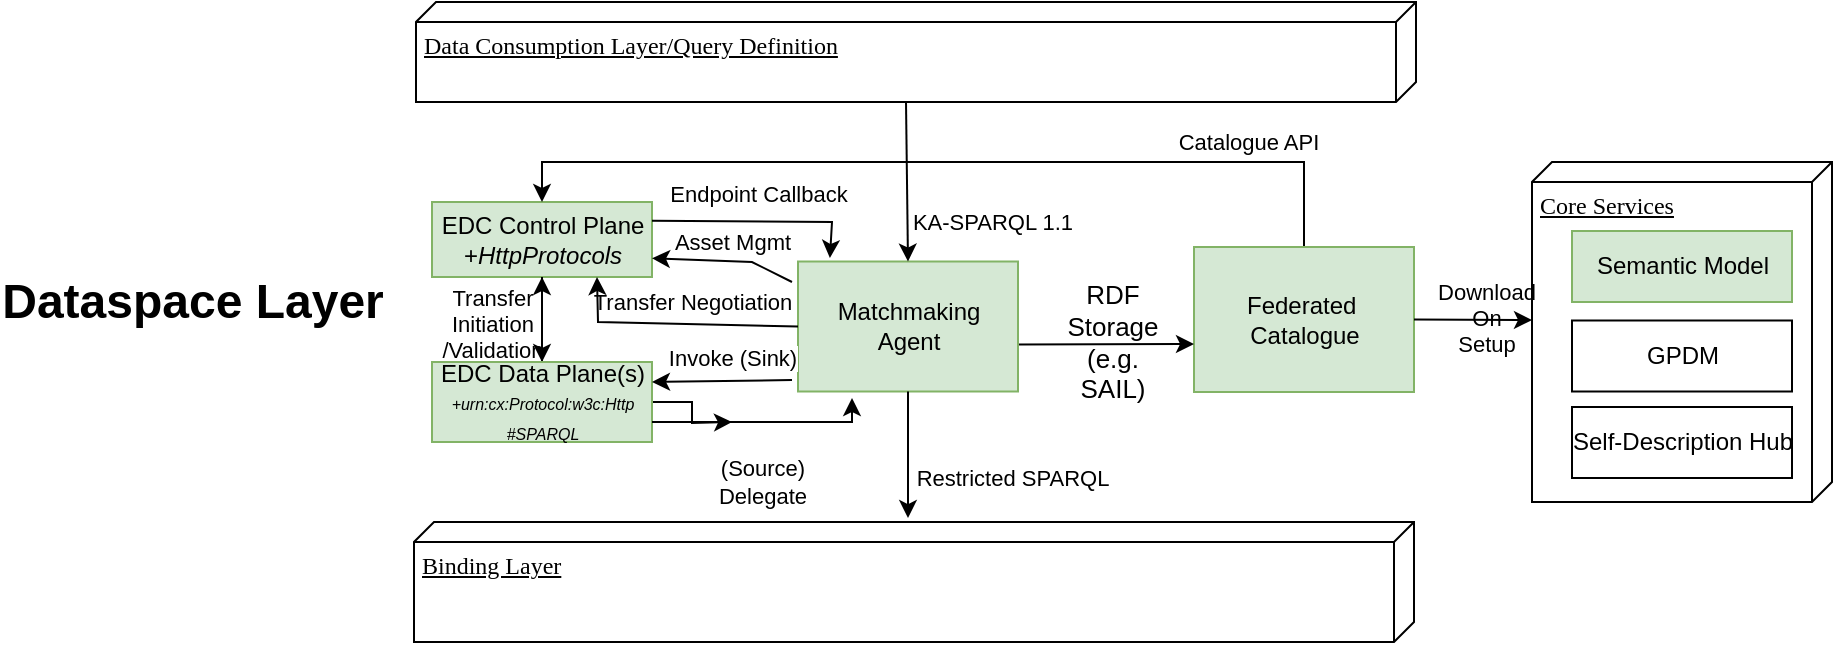 <mxfile version="21.2.1" type="device">
  <diagram name="Seite-1" id="VluZQVBxsGteGHAzVc5c">
    <mxGraphModel dx="1434" dy="923" grid="1" gridSize="10" guides="1" tooltips="1" connect="1" arrows="1" fold="1" page="1" pageScale="1" pageWidth="827" pageHeight="1169" math="0" shadow="0">
      <root>
        <mxCell id="0" />
        <mxCell id="1" parent="0" />
        <mxCell id="tID9EdrAEPy_fOf3kUss-1" value="Binding Layer" style="verticalAlign=top;align=left;spacingTop=8;spacingLeft=2;spacingRight=12;shape=cube;size=10;direction=south;fontStyle=4;html=1;rounded=0;shadow=0;comic=0;labelBackgroundColor=none;strokeWidth=1;fontFamily=Verdana;fontSize=12" vertex="1" parent="1">
          <mxGeometry x="221" y="290" width="500" height="60" as="geometry" />
        </mxCell>
        <mxCell id="tID9EdrAEPy_fOf3kUss-2" value="Data Consumption Layer/Query Definition" style="verticalAlign=top;align=left;spacingTop=8;spacingLeft=2;spacingRight=12;shape=cube;size=10;direction=south;fontStyle=4;html=1;rounded=0;shadow=0;comic=0;labelBackgroundColor=none;strokeWidth=1;fontFamily=Verdana;fontSize=12" vertex="1" parent="1">
          <mxGeometry x="222" y="30" width="500" height="50" as="geometry" />
        </mxCell>
        <mxCell id="tID9EdrAEPy_fOf3kUss-3" value="Transfer&lt;br&gt;Initiation&lt;br&gt;/Validation" style="rounded=0;orthogonalLoop=1;jettySize=auto;html=1;labelBackgroundColor=none;fontColor=#000000;startArrow=classic;startFill=1;endArrow=classic;endFill=1;entryX=0.5;entryY=0;entryDx=0;entryDy=0;" edge="1" parent="1" source="tID9EdrAEPy_fOf3kUss-4" target="tID9EdrAEPy_fOf3kUss-17">
          <mxGeometry x="0.059" y="-25" relative="1" as="geometry">
            <mxPoint y="1" as="offset" />
          </mxGeometry>
        </mxCell>
        <mxCell id="tID9EdrAEPy_fOf3kUss-4" value="EDC Control Plane&lt;br&gt;+&lt;i&gt;HttpProtocols&lt;/i&gt;" style="html=1;dropTarget=0;fillColor=#d5e8d4;strokeColor=#82b366;" vertex="1" parent="1">
          <mxGeometry x="230" y="130" width="110" height="37.5" as="geometry" />
        </mxCell>
        <mxCell id="tID9EdrAEPy_fOf3kUss-5" style="edgeStyle=none;rounded=0;orthogonalLoop=1;jettySize=auto;html=1;exitX=1;exitY=0.5;exitDx=0;exitDy=0;entryX=0;entryY=0.5;entryDx=0;entryDy=0;fontSize=13;startArrow=none;startFill=0;endArrow=none;endFill=0;" edge="1" parent="1" target="tID9EdrAEPy_fOf3kUss-10">
          <mxGeometry relative="1" as="geometry">
            <mxPoint x="468" y="207.5" as="sourcePoint" />
          </mxGeometry>
        </mxCell>
        <mxCell id="tID9EdrAEPy_fOf3kUss-6" value="Catalogue API" style="edgeStyle=orthogonalEdgeStyle;rounded=0;orthogonalLoop=1;jettySize=auto;html=1;exitX=0.5;exitY=0;exitDx=0;exitDy=0;entryX=0.5;entryY=0;entryDx=0;entryDy=0;" edge="1" parent="1" source="tID9EdrAEPy_fOf3kUss-7" target="tID9EdrAEPy_fOf3kUss-4">
          <mxGeometry x="-0.68" y="-10" relative="1" as="geometry">
            <mxPoint x="340" y="140" as="targetPoint" />
            <Array as="points">
              <mxPoint x="666" y="110" />
              <mxPoint x="285" y="110" />
            </Array>
            <mxPoint as="offset" />
          </mxGeometry>
        </mxCell>
        <mxCell id="tID9EdrAEPy_fOf3kUss-7" value="&lt;div&gt;Federated&amp;nbsp;&lt;/div&gt;&lt;div&gt;&lt;span style=&quot;background-color: initial;&quot;&gt;Catalogue&lt;/span&gt;&lt;/div&gt;" style="html=1;dropTarget=0;fillColor=#d5e8d4;strokeColor=#82b366;" vertex="1" parent="1">
          <mxGeometry x="611" y="152.5" width="110" height="72.5" as="geometry" />
        </mxCell>
        <mxCell id="tID9EdrAEPy_fOf3kUss-8" value="Core Services" style="verticalAlign=top;align=left;spacingTop=8;spacingLeft=2;spacingRight=12;shape=cube;size=10;direction=south;fontStyle=4;html=1;rounded=0;shadow=0;comic=0;labelBackgroundColor=none;strokeWidth=1;fontFamily=Verdana;fontSize=12" vertex="1" parent="1">
          <mxGeometry x="780" y="110" width="150" height="170" as="geometry" />
        </mxCell>
        <mxCell id="tID9EdrAEPy_fOf3kUss-9" value="RDF &lt;br&gt;Storage &lt;br&gt;(e.g.&lt;br&gt;SAIL)" style="edgeStyle=none;rounded=0;orthogonalLoop=1;jettySize=auto;html=1;entryX=0;entryY=0.669;entryDx=0;entryDy=0;fontSize=13;startArrow=none;startFill=0;endArrow=classic;endFill=1;entryPerimeter=0;exitX=1;exitY=0.638;exitDx=0;exitDy=0;exitPerimeter=0;fontColor=#000000;labelBackgroundColor=none;" edge="1" parent="1" source="tID9EdrAEPy_fOf3kUss-10" target="tID9EdrAEPy_fOf3kUss-7">
          <mxGeometry x="0.068" y="1" relative="1" as="geometry">
            <mxPoint x="530" y="196" as="sourcePoint" />
            <mxPoint as="offset" />
          </mxGeometry>
        </mxCell>
        <mxCell id="tID9EdrAEPy_fOf3kUss-10" value="Matchmaking &lt;br&gt;Agent" style="html=1;dropTarget=0;fillColor=#d5e8d4;strokeColor=#82b366;" vertex="1" parent="1">
          <mxGeometry x="413" y="159.75" width="110" height="65" as="geometry" />
        </mxCell>
        <mxCell id="tID9EdrAEPy_fOf3kUss-11" value="" style="endArrow=classic;html=1;rounded=0;exitX=1;exitY=0.5;exitDx=0;exitDy=0;startArrow=none;startFill=0;endFill=1;" edge="1" parent="1" source="tID9EdrAEPy_fOf3kUss-7">
          <mxGeometry width="50" height="50" relative="1" as="geometry">
            <mxPoint x="740" y="110" as="sourcePoint" />
            <mxPoint x="780" y="189" as="targetPoint" />
          </mxGeometry>
        </mxCell>
        <mxCell id="tID9EdrAEPy_fOf3kUss-12" value="Download&lt;br&gt;On&lt;br&gt;Setup" style="edgeLabel;html=1;align=center;verticalAlign=middle;resizable=0;points=[];fontColor=#000000;labelBackgroundColor=none;" vertex="1" connectable="0" parent="tID9EdrAEPy_fOf3kUss-11">
          <mxGeometry x="0.351" y="2" relative="1" as="geometry">
            <mxPoint x="-4" y="1" as="offset" />
          </mxGeometry>
        </mxCell>
        <mxCell id="tID9EdrAEPy_fOf3kUss-13" value="KA-SPARQL 1.1" style="endArrow=none;html=1;rounded=0;entryX=0;entryY=0;entryDx=50;entryDy=255;entryPerimeter=0;exitX=0.5;exitY=0;exitDx=0;exitDy=0;startArrow=classic;startFill=1;" edge="1" parent="1" source="tID9EdrAEPy_fOf3kUss-10" target="tID9EdrAEPy_fOf3kUss-2">
          <mxGeometry x="-0.518" y="-42" width="50" height="50" relative="1" as="geometry">
            <mxPoint x="520" y="470" as="sourcePoint" />
            <mxPoint x="570" y="420" as="targetPoint" />
            <mxPoint as="offset" />
          </mxGeometry>
        </mxCell>
        <mxCell id="tID9EdrAEPy_fOf3kUss-14" value="Restricted SPARQL" style="endArrow=none;html=1;rounded=0;entryX=0.5;entryY=1;entryDx=0;entryDy=0;startArrow=classic;startFill=1;exitX=-0.033;exitY=0.506;exitDx=0;exitDy=0;exitPerimeter=0;" edge="1" parent="1" source="tID9EdrAEPy_fOf3kUss-1" target="tID9EdrAEPy_fOf3kUss-10">
          <mxGeometry x="-0.351" y="-52" width="50" height="50" relative="1" as="geometry">
            <mxPoint x="470" y="270" as="sourcePoint" />
            <mxPoint x="220" y="220" as="targetPoint" />
            <mxPoint as="offset" />
          </mxGeometry>
        </mxCell>
        <mxCell id="tID9EdrAEPy_fOf3kUss-15" value="Dataspace Layer" style="text;strokeColor=none;fillColor=none;html=1;fontSize=24;fontStyle=1;verticalAlign=middle;align=center;" vertex="1" parent="1">
          <mxGeometry x="60" y="159.75" width="100" height="40" as="geometry" />
        </mxCell>
        <mxCell id="tID9EdrAEPy_fOf3kUss-16" value="" style="edgeStyle=none;rounded=0;orthogonalLoop=1;jettySize=auto;html=1;labelBackgroundColor=none;fontColor=#000000;startArrow=none;startFill=0;endArrow=none;endFill=0;" edge="1" parent="1" source="tID9EdrAEPy_fOf3kUss-17" target="tID9EdrAEPy_fOf3kUss-4">
          <mxGeometry relative="1" as="geometry" />
        </mxCell>
        <mxCell id="tID9EdrAEPy_fOf3kUss-27" style="edgeStyle=orthogonalEdgeStyle;rounded=0;orthogonalLoop=1;jettySize=auto;html=1;" edge="1" parent="1" source="tID9EdrAEPy_fOf3kUss-17">
          <mxGeometry relative="1" as="geometry">
            <mxPoint x="380" y="240" as="targetPoint" />
          </mxGeometry>
        </mxCell>
        <mxCell id="tID9EdrAEPy_fOf3kUss-17" value="EDC Data Plane(s)&lt;br&gt;&lt;i&gt;&lt;font style=&quot;font-size: 8px;&quot;&gt;+urn:cx:Protocol:w3c:Http&lt;br&gt;#SPARQL&lt;/font&gt;&lt;/i&gt;" style="html=1;dropTarget=0;fillColor=#d5e8d4;strokeColor=#82b366;" vertex="1" parent="1">
          <mxGeometry x="230" y="210" width="110" height="40" as="geometry" />
        </mxCell>
        <mxCell id="tID9EdrAEPy_fOf3kUss-18" value="&lt;div&gt;Semantic Model&lt;/div&gt;" style="html=1;dropTarget=0;fillColor=#d5e8d4;strokeColor=#82b366;" vertex="1" parent="1">
          <mxGeometry x="800" y="144.5" width="110" height="35.5" as="geometry" />
        </mxCell>
        <mxCell id="tID9EdrAEPy_fOf3kUss-19" value="&lt;div&gt;GPDM&lt;/div&gt;" style="html=1;dropTarget=0;" vertex="1" parent="1">
          <mxGeometry x="800" y="189.25" width="110" height="35.5" as="geometry" />
        </mxCell>
        <mxCell id="tID9EdrAEPy_fOf3kUss-20" value="&lt;div&gt;Self-Description Hub&lt;/div&gt;" style="html=1;dropTarget=0;" vertex="1" parent="1">
          <mxGeometry x="800" y="232.5" width="110" height="35.5" as="geometry" />
        </mxCell>
        <mxCell id="tID9EdrAEPy_fOf3kUss-21" value="Endpoint Callback" style="endArrow=classic;html=1;rounded=0;labelBackgroundColor=none;fontColor=#000000;exitX=1;exitY=0.25;exitDx=0;exitDy=0;entryX=0.145;entryY=-0.027;entryDx=0;entryDy=0;entryPerimeter=0;" edge="1" parent="1" source="tID9EdrAEPy_fOf3kUss-4" target="tID9EdrAEPy_fOf3kUss-10">
          <mxGeometry x="-0.028" y="13" width="50" height="50" relative="1" as="geometry">
            <mxPoint x="500" y="480" as="sourcePoint" />
            <mxPoint x="550" y="430" as="targetPoint" />
            <Array as="points">
              <mxPoint x="430" y="140" />
            </Array>
            <mxPoint y="-1" as="offset" />
          </mxGeometry>
        </mxCell>
        <mxCell id="tID9EdrAEPy_fOf3kUss-22" value="Asset Mgmt" style="endArrow=classic;html=1;rounded=0;labelBackgroundColor=none;fontColor=#000000;entryX=1;entryY=0.75;entryDx=0;entryDy=0;" edge="1" parent="1" target="tID9EdrAEPy_fOf3kUss-4">
          <mxGeometry x="-0.099" y="-10" width="50" height="50" relative="1" as="geometry">
            <mxPoint x="410" y="170" as="sourcePoint" />
            <mxPoint x="340" y="170" as="targetPoint" />
            <mxPoint as="offset" />
            <Array as="points">
              <mxPoint x="390" y="160" />
            </Array>
          </mxGeometry>
        </mxCell>
        <mxCell id="tID9EdrAEPy_fOf3kUss-23" value="" style="endArrow=classic;html=1;rounded=0;labelBackgroundColor=none;fontColor=#000000;entryX=1;entryY=0.25;entryDx=0;entryDy=0;" edge="1" parent="1" target="tID9EdrAEPy_fOf3kUss-17">
          <mxGeometry width="50" height="50" relative="1" as="geometry">
            <mxPoint x="410" y="219" as="sourcePoint" />
            <mxPoint x="550" y="430" as="targetPoint" />
          </mxGeometry>
        </mxCell>
        <mxCell id="tID9EdrAEPy_fOf3kUss-24" value="Invoke (Sink)" style="edgeLabel;html=1;align=center;verticalAlign=middle;resizable=0;points=[];fontColor=#000000;" vertex="1" connectable="0" parent="tID9EdrAEPy_fOf3kUss-23">
          <mxGeometry x="0.322" y="2" relative="1" as="geometry">
            <mxPoint x="16" y="-14" as="offset" />
          </mxGeometry>
        </mxCell>
        <mxCell id="tID9EdrAEPy_fOf3kUss-25" value="(Source) &lt;br&gt;Delegate" style="endArrow=classic;html=1;rounded=0;labelBackgroundColor=none;fontColor=#000000;exitX=1;exitY=0.75;exitDx=0;exitDy=0;" edge="1" parent="1" source="tID9EdrAEPy_fOf3kUss-17">
          <mxGeometry x="-0.031" y="-30" width="50" height="50" relative="1" as="geometry">
            <mxPoint x="500" y="480" as="sourcePoint" />
            <mxPoint x="440" y="228" as="targetPoint" />
            <Array as="points">
              <mxPoint x="440" y="240" />
            </Array>
            <mxPoint as="offset" />
          </mxGeometry>
        </mxCell>
        <mxCell id="tID9EdrAEPy_fOf3kUss-26" value="Transfer Negotiation" style="endArrow=classic;html=1;rounded=0;labelBackgroundColor=none;fontColor=#000000;exitX=0;exitY=0.5;exitDx=0;exitDy=0;entryX=0.75;entryY=1;entryDx=0;entryDy=0;" edge="1" parent="1" source="tID9EdrAEPy_fOf3kUss-10" target="tID9EdrAEPy_fOf3kUss-4">
          <mxGeometry x="-0.131" y="-11" width="50" height="50" relative="1" as="geometry">
            <mxPoint x="500" y="470" as="sourcePoint" />
            <mxPoint x="550" y="420" as="targetPoint" />
            <Array as="points">
              <mxPoint x="313" y="190" />
            </Array>
            <mxPoint as="offset" />
          </mxGeometry>
        </mxCell>
      </root>
    </mxGraphModel>
  </diagram>
</mxfile>
